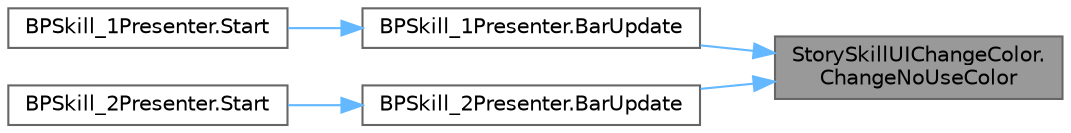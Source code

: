 digraph "StorySkillUIChangeColor.ChangeNoUseColor"
{
 // LATEX_PDF_SIZE
  bgcolor="transparent";
  edge [fontname=Helvetica,fontsize=10,labelfontname=Helvetica,labelfontsize=10];
  node [fontname=Helvetica,fontsize=10,shape=box,height=0.2,width=0.4];
  rankdir="RL";
  Node1 [id="Node000001",label="StorySkillUIChangeColor.\lChangeNoUseColor",height=0.2,width=0.4,color="gray40", fillcolor="grey60", style="filled", fontcolor="black",tooltip=" "];
  Node1 -> Node2 [id="edge1_Node000001_Node000002",dir="back",color="steelblue1",style="solid",tooltip=" "];
  Node2 [id="Node000002",label="BPSkill_1Presenter.BarUpdate",height=0.2,width=0.4,color="grey40", fillcolor="white", style="filled",URL="$class_b_p_skill__1_presenter.html#aa6c14741134c418ecde3153aa46fc19c",tooltip=" "];
  Node2 -> Node3 [id="edge2_Node000002_Node000003",dir="back",color="steelblue1",style="solid",tooltip=" "];
  Node3 [id="Node000003",label="BPSkill_1Presenter.Start",height=0.2,width=0.4,color="grey40", fillcolor="white", style="filled",URL="$class_b_p_skill__1_presenter.html#a904704707a1d4b89a733e428bf5cd28d",tooltip=" "];
  Node1 -> Node4 [id="edge3_Node000001_Node000004",dir="back",color="steelblue1",style="solid",tooltip=" "];
  Node4 [id="Node000004",label="BPSkill_2Presenter.BarUpdate",height=0.2,width=0.4,color="grey40", fillcolor="white", style="filled",URL="$class_b_p_skill__2_presenter.html#aaa08cd2fc6446f0fc9690e40bf1bf2c1",tooltip=" "];
  Node4 -> Node5 [id="edge4_Node000004_Node000005",dir="back",color="steelblue1",style="solid",tooltip=" "];
  Node5 [id="Node000005",label="BPSkill_2Presenter.Start",height=0.2,width=0.4,color="grey40", fillcolor="white", style="filled",URL="$class_b_p_skill__2_presenter.html#a90734d94dd1715072026086db9e39718",tooltip=" "];
}
